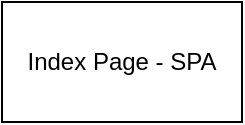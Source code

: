 <mxfile version="14.6.3" type="github">
  <diagram id="wtnsx2LhWrcIvXkvBNgj" name="Page-1">
    <mxGraphModel dx="454" dy="772" grid="1" gridSize="10" guides="1" tooltips="1" connect="1" arrows="1" fold="1" page="1" pageScale="1" pageWidth="1920" pageHeight="1200" math="0" shadow="0">
      <root>
        <mxCell id="0" />
        <mxCell id="1" parent="0" />
        <mxCell id="lUdLsJNXa83iRJiRYyei-1" value="Index Page - SPA" style="rounded=0;whiteSpace=wrap;html=1;" vertex="1" parent="1">
          <mxGeometry x="120" y="90" width="120" height="60" as="geometry" />
        </mxCell>
      </root>
    </mxGraphModel>
  </diagram>
</mxfile>
